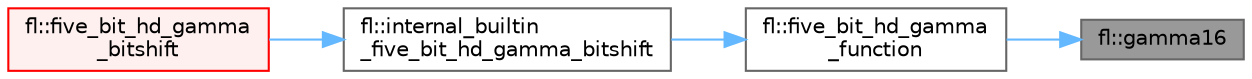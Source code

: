 digraph "fl::gamma16"
{
 // INTERACTIVE_SVG=YES
 // LATEX_PDF_SIZE
  bgcolor="transparent";
  edge [fontname=Helvetica,fontsize=10,labelfontname=Helvetica,labelfontsize=10];
  node [fontname=Helvetica,fontsize=10,shape=box,height=0.2,width=0.4];
  rankdir="RL";
  Node1 [id="Node000001",label="fl::gamma16",height=0.2,width=0.4,color="gray40", fillcolor="grey60", style="filled", fontcolor="black",tooltip=" "];
  Node1 -> Node2 [id="edge1_Node000001_Node000002",dir="back",color="steelblue1",style="solid",tooltip=" "];
  Node2 [id="Node000002",label="fl::five_bit_hd_gamma\l_function",height=0.2,width=0.4,color="grey40", fillcolor="white", style="filled",URL="$d4/d36/namespacefl_a867c25ef6a64b8bbb31fb4162e75e46e.html#a867c25ef6a64b8bbb31fb4162e75e46e",tooltip=" "];
  Node2 -> Node3 [id="edge2_Node000002_Node000003",dir="back",color="steelblue1",style="solid",tooltip=" "];
  Node3 [id="Node000003",label="fl::internal_builtin\l_five_bit_hd_gamma_bitshift",height=0.2,width=0.4,color="grey40", fillcolor="white", style="filled",URL="$d4/d36/namespacefl_ad2fb43a2a5fd42f78b0ed9e97e30b020.html#ad2fb43a2a5fd42f78b0ed9e97e30b020",tooltip=" "];
  Node3 -> Node4 [id="edge3_Node000003_Node000004",dir="back",color="steelblue1",style="solid",tooltip=" "];
  Node4 [id="Node000004",label="fl::five_bit_hd_gamma\l_bitshift",height=0.2,width=0.4,color="red", fillcolor="#FFF0F0", style="filled",URL="$d4/d36/namespacefl_a079a3cfc47fd1c0c9096da728e812bec.html#a079a3cfc47fd1c0c9096da728e812bec",tooltip=" "];
}
